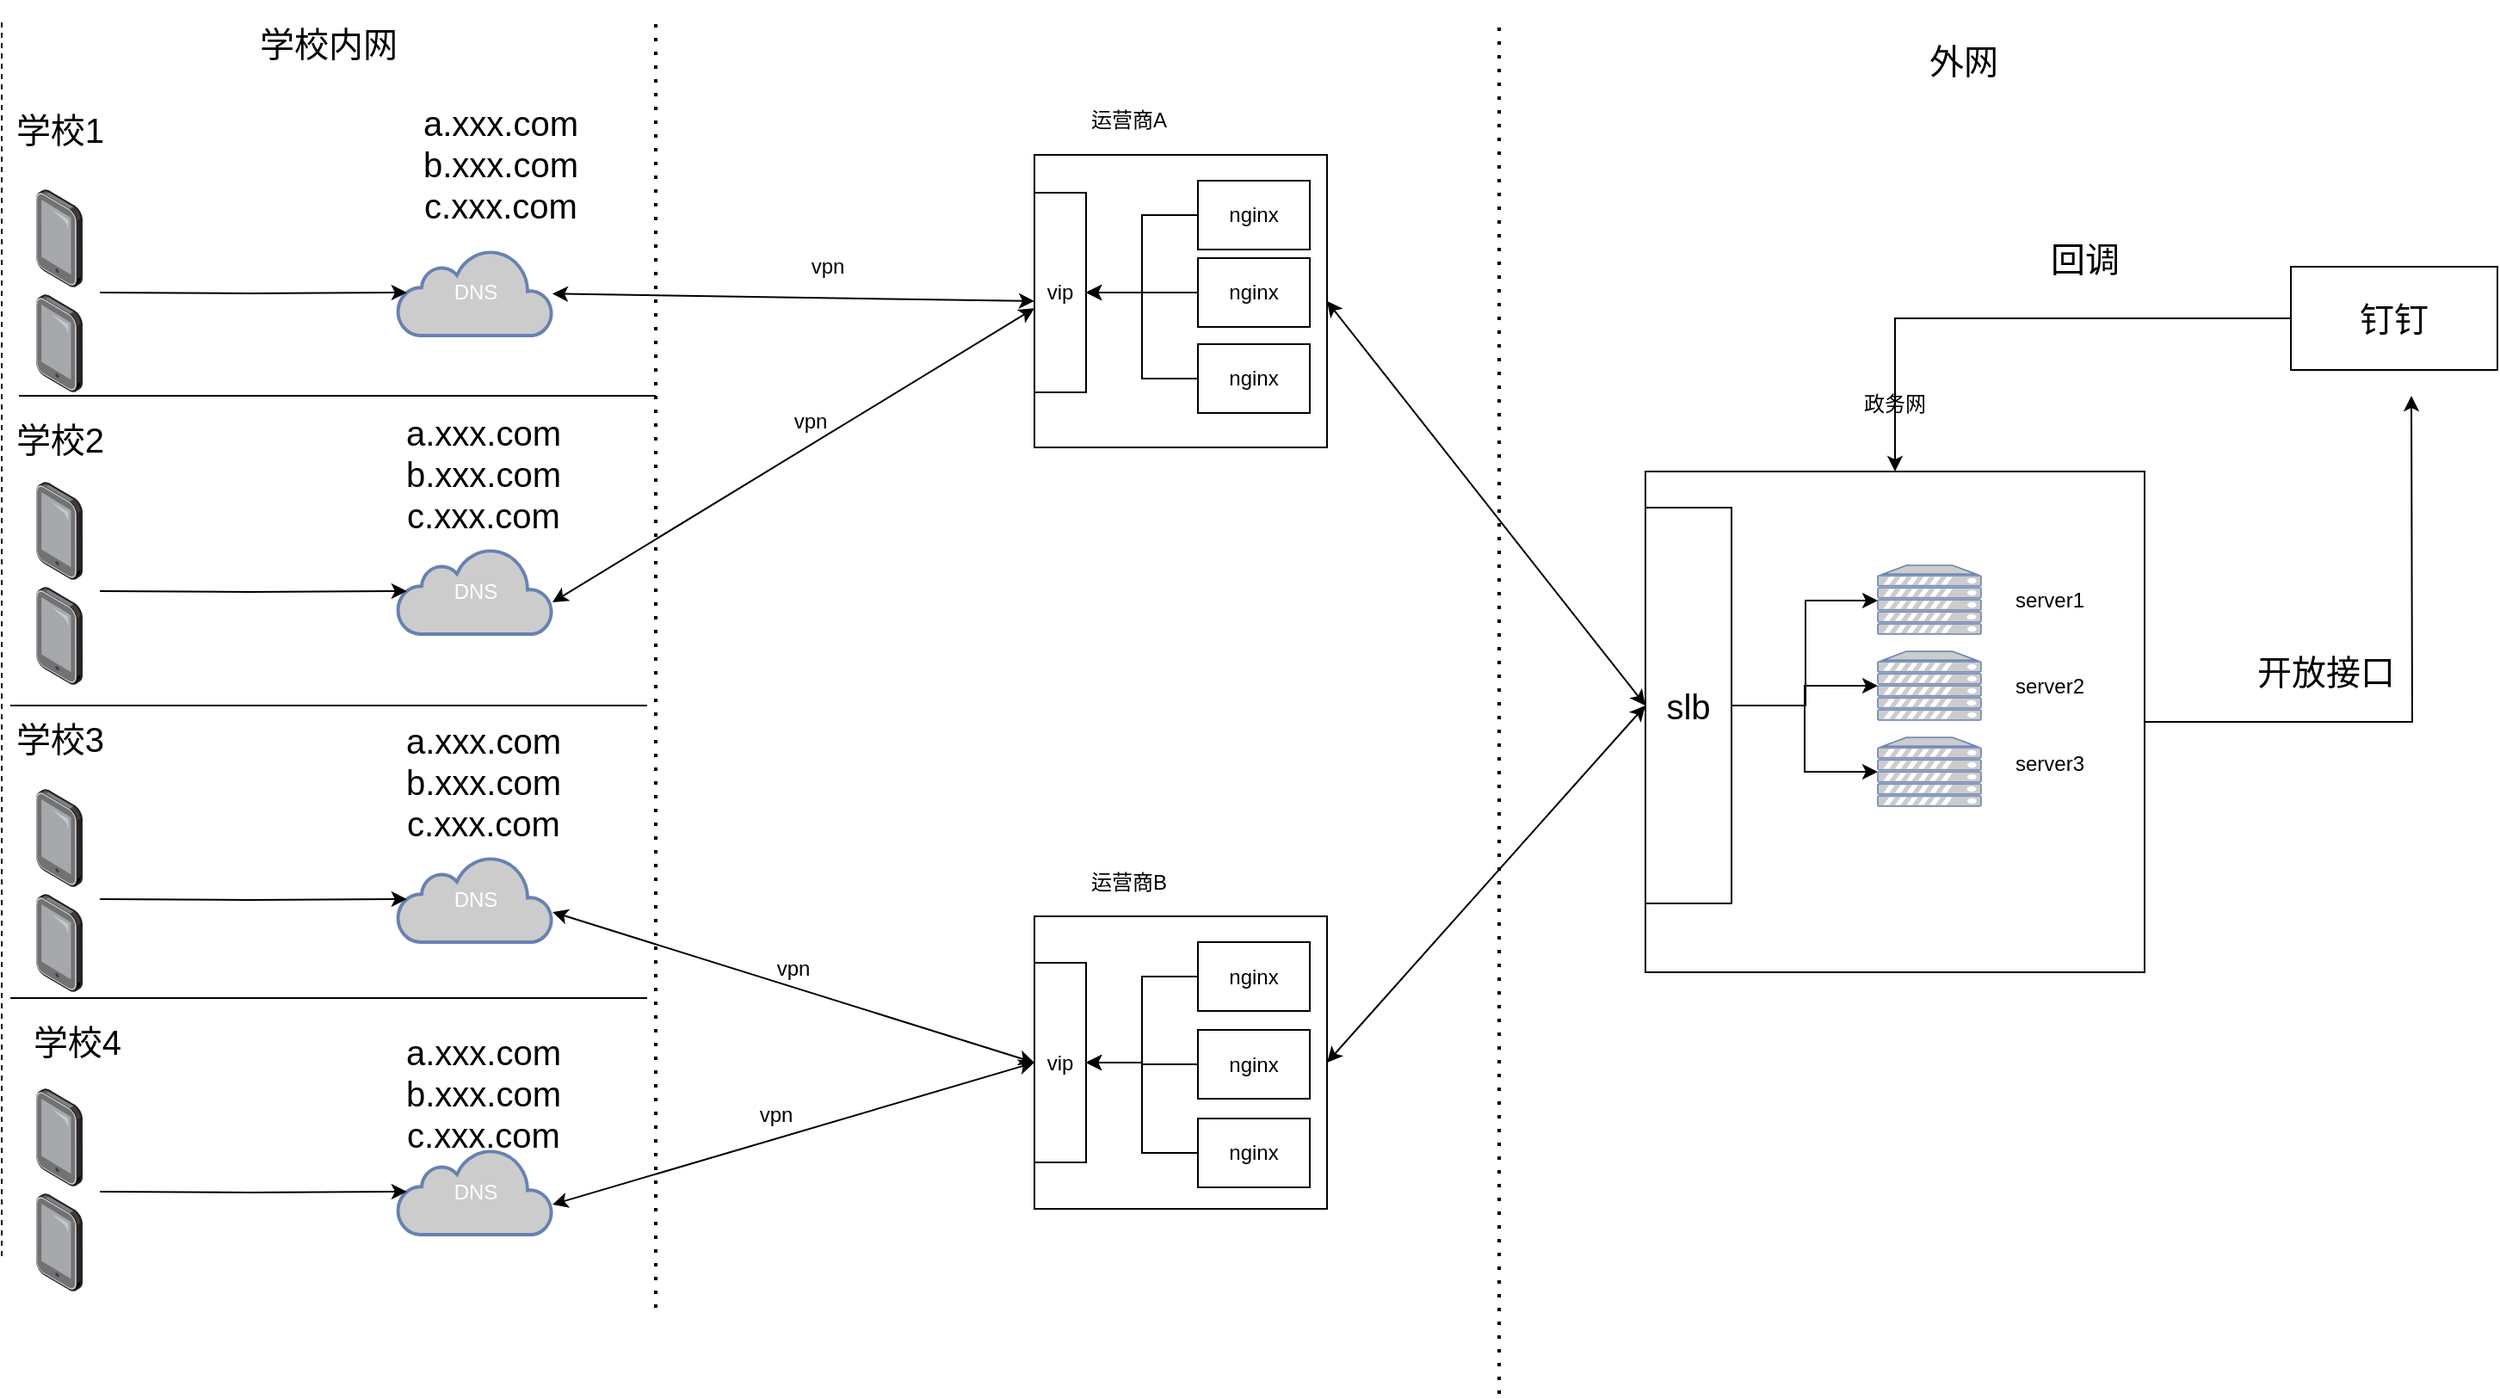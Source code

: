 <mxfile version="20.8.19" type="github">
  <diagram name="第 1 页" id="-a2cajlcUVzWi9H27ka_">
    <mxGraphModel dx="2265" dy="764" grid="1" gridSize="10" guides="1" tooltips="1" connect="1" arrows="1" fold="1" page="1" pageScale="1" pageWidth="827" pageHeight="1169" math="0" shadow="0">
      <root>
        <mxCell id="0" />
        <mxCell id="1" parent="0" />
        <mxCell id="5XkQjtwtMUVPwkuHvZPp-11" value="" style="whiteSpace=wrap;html=1;aspect=fixed;" vertex="1" parent="1">
          <mxGeometry x="280" y="90" width="170" height="170" as="geometry" />
        </mxCell>
        <mxCell id="5XkQjtwtMUVPwkuHvZPp-12" value="运营商A" style="text;html=1;strokeColor=none;fillColor=none;align=center;verticalAlign=middle;whiteSpace=wrap;rounded=0;" vertex="1" parent="1">
          <mxGeometry x="305" y="55" width="60" height="30" as="geometry" />
        </mxCell>
        <mxCell id="5XkQjtwtMUVPwkuHvZPp-13" value="" style="endArrow=none;dashed=1;html=1;dashPattern=1 3;strokeWidth=2;rounded=0;" edge="1" parent="1">
          <mxGeometry width="50" height="50" relative="1" as="geometry">
            <mxPoint x="60" y="760" as="sourcePoint" />
            <mxPoint x="60" y="10" as="targetPoint" />
          </mxGeometry>
        </mxCell>
        <mxCell id="5XkQjtwtMUVPwkuHvZPp-17" value="&lt;font style=&quot;font-size: 20px;&quot;&gt;学校内网&lt;/font&gt;" style="text;html=1;strokeColor=none;fillColor=none;align=center;verticalAlign=middle;whiteSpace=wrap;rounded=0;" vertex="1" parent="1">
          <mxGeometry x="-190" y="10" width="120" height="30" as="geometry" />
        </mxCell>
        <mxCell id="5XkQjtwtMUVPwkuHvZPp-54" value="" style="edgeStyle=orthogonalEdgeStyle;rounded=0;orthogonalLoop=1;jettySize=auto;html=1;" edge="1" parent="1" source="5XkQjtwtMUVPwkuHvZPp-22" target="5XkQjtwtMUVPwkuHvZPp-53">
          <mxGeometry relative="1" as="geometry" />
        </mxCell>
        <mxCell id="5XkQjtwtMUVPwkuHvZPp-22" value="nginx" style="rounded=0;whiteSpace=wrap;html=1;" vertex="1" parent="1">
          <mxGeometry x="375" y="105" width="65" height="40" as="geometry" />
        </mxCell>
        <mxCell id="5XkQjtwtMUVPwkuHvZPp-55" value="" style="edgeStyle=orthogonalEdgeStyle;rounded=0;orthogonalLoop=1;jettySize=auto;html=1;" edge="1" parent="1" source="5XkQjtwtMUVPwkuHvZPp-23" target="5XkQjtwtMUVPwkuHvZPp-53">
          <mxGeometry relative="1" as="geometry" />
        </mxCell>
        <mxCell id="5XkQjtwtMUVPwkuHvZPp-23" value="nginx" style="rounded=0;whiteSpace=wrap;html=1;" vertex="1" parent="1">
          <mxGeometry x="375" y="150" width="65" height="40" as="geometry" />
        </mxCell>
        <mxCell id="5XkQjtwtMUVPwkuHvZPp-56" value="" style="edgeStyle=orthogonalEdgeStyle;rounded=0;orthogonalLoop=1;jettySize=auto;html=1;" edge="1" parent="1" source="5XkQjtwtMUVPwkuHvZPp-24" target="5XkQjtwtMUVPwkuHvZPp-53">
          <mxGeometry relative="1" as="geometry" />
        </mxCell>
        <mxCell id="5XkQjtwtMUVPwkuHvZPp-24" value="nginx" style="rounded=0;whiteSpace=wrap;html=1;" vertex="1" parent="1">
          <mxGeometry x="375" y="200" width="65" height="40" as="geometry" />
        </mxCell>
        <mxCell id="5XkQjtwtMUVPwkuHvZPp-36" value="DNS" style="html=1;outlineConnect=0;fillColor=#CCCCCC;strokeColor=#6881B3;gradientColor=none;gradientDirection=north;strokeWidth=2;shape=mxgraph.networks.cloud;fontColor=#ffffff;" vertex="1" parent="1">
          <mxGeometry x="-90" y="145" width="90" height="50" as="geometry" />
        </mxCell>
        <mxCell id="5XkQjtwtMUVPwkuHvZPp-39" value="" style="endArrow=classic;startArrow=classic;html=1;rounded=0;entryX=0;entryY=0.5;entryDx=0;entryDy=0;" edge="1" parent="1" source="5XkQjtwtMUVPwkuHvZPp-36" target="5XkQjtwtMUVPwkuHvZPp-11">
          <mxGeometry width="50" height="50" relative="1" as="geometry">
            <mxPoint x="60" y="410" as="sourcePoint" />
            <mxPoint x="110" y="360" as="targetPoint" />
          </mxGeometry>
        </mxCell>
        <mxCell id="5XkQjtwtMUVPwkuHvZPp-42" value="vpn" style="text;html=1;strokeColor=none;fillColor=none;align=center;verticalAlign=middle;whiteSpace=wrap;rounded=0;" vertex="1" parent="1">
          <mxGeometry x="130" y="140" width="60" height="30" as="geometry" />
        </mxCell>
        <mxCell id="5XkQjtwtMUVPwkuHvZPp-98" style="edgeStyle=orthogonalEdgeStyle;rounded=0;orthogonalLoop=1;jettySize=auto;html=1;fontSize=20;" edge="1" parent="1" source="5XkQjtwtMUVPwkuHvZPp-49">
          <mxGeometry relative="1" as="geometry">
            <mxPoint x="1080" y="230" as="targetPoint" />
          </mxGeometry>
        </mxCell>
        <mxCell id="5XkQjtwtMUVPwkuHvZPp-49" value="" style="rounded=0;whiteSpace=wrap;html=1;" vertex="1" parent="1">
          <mxGeometry x="635" y="274" width="290" height="291" as="geometry" />
        </mxCell>
        <mxCell id="5XkQjtwtMUVPwkuHvZPp-50" value="" style="endArrow=none;dashed=1;html=1;dashPattern=1 3;strokeWidth=2;rounded=0;" edge="1" parent="1">
          <mxGeometry width="50" height="50" relative="1" as="geometry">
            <mxPoint x="550" y="810" as="sourcePoint" />
            <mxPoint x="550" y="10" as="targetPoint" />
          </mxGeometry>
        </mxCell>
        <mxCell id="5XkQjtwtMUVPwkuHvZPp-51" value="政务网" style="text;html=1;strokeColor=none;fillColor=none;align=center;verticalAlign=middle;whiteSpace=wrap;rounded=0;" vertex="1" parent="1">
          <mxGeometry x="750" y="220" width="60" height="30" as="geometry" />
        </mxCell>
        <mxCell id="5XkQjtwtMUVPwkuHvZPp-52" value="&lt;font style=&quot;font-size: 20px;&quot;&gt;外网&lt;/font&gt;" style="text;html=1;strokeColor=none;fillColor=none;align=center;verticalAlign=middle;whiteSpace=wrap;rounded=0;" vertex="1" parent="1">
          <mxGeometry x="670" width="300" height="70" as="geometry" />
        </mxCell>
        <mxCell id="5XkQjtwtMUVPwkuHvZPp-53" value="vip" style="rounded=0;whiteSpace=wrap;html=1;" vertex="1" parent="1">
          <mxGeometry x="280" y="112" width="30" height="116" as="geometry" />
        </mxCell>
        <mxCell id="5XkQjtwtMUVPwkuHvZPp-77" value="" style="endArrow=classic;startArrow=classic;html=1;rounded=0;exitX=1;exitY=0.5;exitDx=0;exitDy=0;entryX=0;entryY=0.5;entryDx=0;entryDy=0;" edge="1" parent="1" source="5XkQjtwtMUVPwkuHvZPp-11" target="5XkQjtwtMUVPwkuHvZPp-92">
          <mxGeometry width="50" height="50" relative="1" as="geometry">
            <mxPoint x="580" y="430" as="sourcePoint" />
            <mxPoint x="630" y="380" as="targetPoint" />
          </mxGeometry>
        </mxCell>
        <mxCell id="5XkQjtwtMUVPwkuHvZPp-78" value="" style="endArrow=classic;startArrow=classic;html=1;rounded=0;exitX=1;exitY=0.5;exitDx=0;exitDy=0;entryX=0;entryY=0.5;entryDx=0;entryDy=0;" edge="1" parent="1" source="5XkQjtwtMUVPwkuHvZPp-118" target="5XkQjtwtMUVPwkuHvZPp-92">
          <mxGeometry width="50" height="50" relative="1" as="geometry">
            <mxPoint x="461.02" y="394.03" as="sourcePoint" />
            <mxPoint x="630" y="390" as="targetPoint" />
          </mxGeometry>
        </mxCell>
        <mxCell id="5XkQjtwtMUVPwkuHvZPp-80" value="" style="fontColor=#0066CC;verticalAlign=top;verticalLabelPosition=bottom;labelPosition=center;align=center;html=1;outlineConnect=0;fillColor=#CCCCCC;strokeColor=#6881B3;gradientColor=none;gradientDirection=north;strokeWidth=2;shape=mxgraph.networks.server;" vertex="1" parent="1">
          <mxGeometry x="770" y="328.5" width="60" height="40" as="geometry" />
        </mxCell>
        <mxCell id="5XkQjtwtMUVPwkuHvZPp-81" value="" style="fontColor=#0066CC;verticalAlign=top;verticalLabelPosition=bottom;labelPosition=center;align=center;html=1;outlineConnect=0;fillColor=#CCCCCC;strokeColor=#6881B3;gradientColor=none;gradientDirection=north;strokeWidth=2;shape=mxgraph.networks.server;" vertex="1" parent="1">
          <mxGeometry x="770" y="378.5" width="60" height="40" as="geometry" />
        </mxCell>
        <mxCell id="5XkQjtwtMUVPwkuHvZPp-82" value="" style="fontColor=#0066CC;verticalAlign=top;verticalLabelPosition=bottom;labelPosition=center;align=center;html=1;outlineConnect=0;fillColor=#CCCCCC;strokeColor=#6881B3;gradientColor=none;gradientDirection=north;strokeWidth=2;shape=mxgraph.networks.server;" vertex="1" parent="1">
          <mxGeometry x="770" y="428.5" width="60" height="40" as="geometry" />
        </mxCell>
        <mxCell id="5XkQjtwtMUVPwkuHvZPp-83" value="server1" style="text;html=1;strokeColor=none;fillColor=none;align=center;verticalAlign=middle;whiteSpace=wrap;rounded=0;" vertex="1" parent="1">
          <mxGeometry x="840" y="333.5" width="60" height="30" as="geometry" />
        </mxCell>
        <mxCell id="5XkQjtwtMUVPwkuHvZPp-84" value="server3" style="text;html=1;strokeColor=none;fillColor=none;align=center;verticalAlign=middle;whiteSpace=wrap;rounded=0;" vertex="1" parent="1">
          <mxGeometry x="840" y="428.5" width="60" height="30" as="geometry" />
        </mxCell>
        <mxCell id="5XkQjtwtMUVPwkuHvZPp-85" value="server2" style="text;html=1;strokeColor=none;fillColor=none;align=center;verticalAlign=middle;whiteSpace=wrap;rounded=0;" vertex="1" parent="1">
          <mxGeometry x="840" y="383.5" width="60" height="30" as="geometry" />
        </mxCell>
        <mxCell id="5XkQjtwtMUVPwkuHvZPp-100" style="edgeStyle=orthogonalEdgeStyle;rounded=0;orthogonalLoop=1;jettySize=auto;html=1;entryX=0.06;entryY=0.5;entryDx=0;entryDy=0;entryPerimeter=0;fontSize=20;" edge="1" parent="1" target="5XkQjtwtMUVPwkuHvZPp-36">
          <mxGeometry relative="1" as="geometry">
            <mxPoint x="-263" y="170" as="sourcePoint" />
          </mxGeometry>
        </mxCell>
        <mxCell id="5XkQjtwtMUVPwkuHvZPp-110" style="edgeStyle=orthogonalEdgeStyle;rounded=0;orthogonalLoop=1;jettySize=auto;html=1;fontSize=20;" edge="1" parent="1" source="5XkQjtwtMUVPwkuHvZPp-92" target="5XkQjtwtMUVPwkuHvZPp-80">
          <mxGeometry relative="1" as="geometry">
            <Array as="points">
              <mxPoint x="728" y="410" />
              <mxPoint x="728" y="349" />
            </Array>
          </mxGeometry>
        </mxCell>
        <mxCell id="5XkQjtwtMUVPwkuHvZPp-113" style="edgeStyle=orthogonalEdgeStyle;rounded=0;orthogonalLoop=1;jettySize=auto;html=1;exitX=1;exitY=0.5;exitDx=0;exitDy=0;fontSize=20;" edge="1" parent="1" source="5XkQjtwtMUVPwkuHvZPp-92" target="5XkQjtwtMUVPwkuHvZPp-82">
          <mxGeometry relative="1" as="geometry" />
        </mxCell>
        <mxCell id="5XkQjtwtMUVPwkuHvZPp-114" style="edgeStyle=orthogonalEdgeStyle;rounded=0;orthogonalLoop=1;jettySize=auto;html=1;fontSize=20;" edge="1" parent="1" source="5XkQjtwtMUVPwkuHvZPp-92" target="5XkQjtwtMUVPwkuHvZPp-81">
          <mxGeometry relative="1" as="geometry" />
        </mxCell>
        <mxCell id="5XkQjtwtMUVPwkuHvZPp-92" value="slb" style="rounded=0;whiteSpace=wrap;html=1;fontSize=20;" vertex="1" parent="1">
          <mxGeometry x="635" y="295" width="50" height="230" as="geometry" />
        </mxCell>
        <mxCell id="5XkQjtwtMUVPwkuHvZPp-96" style="edgeStyle=orthogonalEdgeStyle;rounded=0;orthogonalLoop=1;jettySize=auto;html=1;fontSize=20;" edge="1" parent="1" source="5XkQjtwtMUVPwkuHvZPp-93" target="5XkQjtwtMUVPwkuHvZPp-49">
          <mxGeometry relative="1" as="geometry" />
        </mxCell>
        <mxCell id="5XkQjtwtMUVPwkuHvZPp-93" value="钉钉" style="rounded=0;whiteSpace=wrap;html=1;fontSize=20;" vertex="1" parent="1">
          <mxGeometry x="1010" y="155" width="120" height="60" as="geometry" />
        </mxCell>
        <mxCell id="5XkQjtwtMUVPwkuHvZPp-97" value="回调" style="text;html=1;align=center;verticalAlign=middle;resizable=0;points=[];autosize=1;strokeColor=none;fillColor=none;fontSize=20;" vertex="1" parent="1">
          <mxGeometry x="860" y="130" width="60" height="40" as="geometry" />
        </mxCell>
        <mxCell id="5XkQjtwtMUVPwkuHvZPp-99" value="开放接口" style="text;html=1;align=center;verticalAlign=middle;resizable=0;points=[];autosize=1;strokeColor=none;fillColor=none;fontSize=20;" vertex="1" parent="1">
          <mxGeometry x="980" y="370" width="100" height="40" as="geometry" />
        </mxCell>
        <mxCell id="5XkQjtwtMUVPwkuHvZPp-101" value="DNS" style="html=1;outlineConnect=0;fillColor=#CCCCCC;strokeColor=#6881B3;gradientColor=none;gradientDirection=north;strokeWidth=2;shape=mxgraph.networks.cloud;fontColor=#ffffff;" vertex="1" parent="1">
          <mxGeometry x="-90" y="318.5" width="90" height="50" as="geometry" />
        </mxCell>
        <mxCell id="5XkQjtwtMUVPwkuHvZPp-102" style="edgeStyle=orthogonalEdgeStyle;rounded=0;orthogonalLoop=1;jettySize=auto;html=1;entryX=0.06;entryY=0.5;entryDx=0;entryDy=0;entryPerimeter=0;fontSize=20;" edge="1" parent="1" target="5XkQjtwtMUVPwkuHvZPp-101">
          <mxGeometry relative="1" as="geometry">
            <mxPoint x="-263" y="343.5" as="sourcePoint" />
          </mxGeometry>
        </mxCell>
        <mxCell id="5XkQjtwtMUVPwkuHvZPp-104" value="DNS" style="html=1;outlineConnect=0;fillColor=#CCCCCC;strokeColor=#6881B3;gradientColor=none;gradientDirection=north;strokeWidth=2;shape=mxgraph.networks.cloud;fontColor=#ffffff;" vertex="1" parent="1">
          <mxGeometry x="-90" y="497.5" width="90" height="50" as="geometry" />
        </mxCell>
        <mxCell id="5XkQjtwtMUVPwkuHvZPp-105" style="edgeStyle=orthogonalEdgeStyle;rounded=0;orthogonalLoop=1;jettySize=auto;html=1;entryX=0.06;entryY=0.5;entryDx=0;entryDy=0;entryPerimeter=0;fontSize=20;" edge="1" parent="1" target="5XkQjtwtMUVPwkuHvZPp-104">
          <mxGeometry relative="1" as="geometry">
            <mxPoint x="-263" y="522.5" as="sourcePoint" />
          </mxGeometry>
        </mxCell>
        <mxCell id="5XkQjtwtMUVPwkuHvZPp-107" value="" style="endArrow=none;html=1;rounded=0;fontSize=20;" edge="1" parent="1">
          <mxGeometry width="50" height="50" relative="1" as="geometry">
            <mxPoint x="-315" y="410" as="sourcePoint" />
            <mxPoint x="55" y="410" as="targetPoint" />
          </mxGeometry>
        </mxCell>
        <mxCell id="5XkQjtwtMUVPwkuHvZPp-108" value="" style="endArrow=none;html=1;rounded=0;fontSize=20;" edge="1" parent="1">
          <mxGeometry width="50" height="50" relative="1" as="geometry">
            <mxPoint x="-310" y="230" as="sourcePoint" />
            <mxPoint x="60" y="230" as="targetPoint" />
          </mxGeometry>
        </mxCell>
        <mxCell id="5XkQjtwtMUVPwkuHvZPp-109" value="" style="endArrow=none;dashed=1;html=1;rounded=0;fontSize=20;" edge="1" parent="1">
          <mxGeometry width="50" height="50" relative="1" as="geometry">
            <mxPoint x="-320" y="730" as="sourcePoint" />
            <mxPoint x="-320" y="10" as="targetPoint" />
          </mxGeometry>
        </mxCell>
        <mxCell id="5XkQjtwtMUVPwkuHvZPp-115" value="a.xxx.com&lt;br&gt;b.xxx.com&lt;br&gt;c.xxx.com" style="text;html=1;strokeColor=none;fillColor=none;align=center;verticalAlign=middle;whiteSpace=wrap;rounded=0;fontSize=20;" vertex="1" parent="1">
          <mxGeometry x="-60" y="80" width="60" height="30" as="geometry" />
        </mxCell>
        <mxCell id="5XkQjtwtMUVPwkuHvZPp-118" value="" style="whiteSpace=wrap;html=1;aspect=fixed;" vertex="1" parent="1">
          <mxGeometry x="280" y="532.5" width="170" height="170" as="geometry" />
        </mxCell>
        <mxCell id="5XkQjtwtMUVPwkuHvZPp-119" value="运营商B" style="text;html=1;strokeColor=none;fillColor=none;align=center;verticalAlign=middle;whiteSpace=wrap;rounded=0;" vertex="1" parent="1">
          <mxGeometry x="305" y="497.5" width="60" height="30" as="geometry" />
        </mxCell>
        <mxCell id="5XkQjtwtMUVPwkuHvZPp-120" value="" style="edgeStyle=orthogonalEdgeStyle;rounded=0;orthogonalLoop=1;jettySize=auto;html=1;" edge="1" parent="1" source="5XkQjtwtMUVPwkuHvZPp-121" target="5XkQjtwtMUVPwkuHvZPp-126">
          <mxGeometry relative="1" as="geometry" />
        </mxCell>
        <mxCell id="5XkQjtwtMUVPwkuHvZPp-121" value="nginx" style="rounded=0;whiteSpace=wrap;html=1;" vertex="1" parent="1">
          <mxGeometry x="375" y="547.5" width="65" height="40" as="geometry" />
        </mxCell>
        <mxCell id="5XkQjtwtMUVPwkuHvZPp-122" value="" style="edgeStyle=orthogonalEdgeStyle;rounded=0;orthogonalLoop=1;jettySize=auto;html=1;" edge="1" parent="1" source="5XkQjtwtMUVPwkuHvZPp-123" target="5XkQjtwtMUVPwkuHvZPp-126">
          <mxGeometry relative="1" as="geometry" />
        </mxCell>
        <mxCell id="5XkQjtwtMUVPwkuHvZPp-123" value="nginx" style="rounded=0;whiteSpace=wrap;html=1;" vertex="1" parent="1">
          <mxGeometry x="375" y="598.5" width="65" height="40" as="geometry" />
        </mxCell>
        <mxCell id="5XkQjtwtMUVPwkuHvZPp-124" value="" style="edgeStyle=orthogonalEdgeStyle;rounded=0;orthogonalLoop=1;jettySize=auto;html=1;" edge="1" parent="1" source="5XkQjtwtMUVPwkuHvZPp-125" target="5XkQjtwtMUVPwkuHvZPp-126">
          <mxGeometry relative="1" as="geometry" />
        </mxCell>
        <mxCell id="5XkQjtwtMUVPwkuHvZPp-125" value="nginx" style="rounded=0;whiteSpace=wrap;html=1;" vertex="1" parent="1">
          <mxGeometry x="375" y="650" width="65" height="40" as="geometry" />
        </mxCell>
        <mxCell id="5XkQjtwtMUVPwkuHvZPp-126" value="vip" style="rounded=0;whiteSpace=wrap;html=1;" vertex="1" parent="1">
          <mxGeometry x="280" y="559.5" width="30" height="116" as="geometry" />
        </mxCell>
        <mxCell id="5XkQjtwtMUVPwkuHvZPp-141" value="DNS" style="html=1;outlineConnect=0;fillColor=#CCCCCC;strokeColor=#6881B3;gradientColor=none;gradientDirection=north;strokeWidth=2;shape=mxgraph.networks.cloud;fontColor=#ffffff;" vertex="1" parent="1">
          <mxGeometry x="-90" y="667.5" width="90" height="50" as="geometry" />
        </mxCell>
        <mxCell id="5XkQjtwtMUVPwkuHvZPp-142" style="edgeStyle=orthogonalEdgeStyle;rounded=0;orthogonalLoop=1;jettySize=auto;html=1;entryX=0.06;entryY=0.5;entryDx=0;entryDy=0;entryPerimeter=0;fontSize=20;" edge="1" parent="1" target="5XkQjtwtMUVPwkuHvZPp-141">
          <mxGeometry relative="1" as="geometry">
            <mxPoint x="-263" y="692.5" as="sourcePoint" />
          </mxGeometry>
        </mxCell>
        <mxCell id="5XkQjtwtMUVPwkuHvZPp-144" value="" style="endArrow=none;html=1;rounded=0;fontSize=20;" edge="1" parent="1">
          <mxGeometry width="50" height="50" relative="1" as="geometry">
            <mxPoint x="-315" y="580" as="sourcePoint" />
            <mxPoint x="55" y="580" as="targetPoint" />
          </mxGeometry>
        </mxCell>
        <mxCell id="5XkQjtwtMUVPwkuHvZPp-146" value="" style="endArrow=classic;startArrow=classic;html=1;rounded=0;fontSize=20;" edge="1" parent="1" target="5XkQjtwtMUVPwkuHvZPp-53">
          <mxGeometry width="50" height="50" relative="1" as="geometry">
            <mxPoint y="350" as="sourcePoint" />
            <mxPoint x="270" y="180" as="targetPoint" />
          </mxGeometry>
        </mxCell>
        <mxCell id="5XkQjtwtMUVPwkuHvZPp-147" value="vpn" style="text;html=1;strokeColor=none;fillColor=none;align=center;verticalAlign=middle;whiteSpace=wrap;rounded=0;" vertex="1" parent="1">
          <mxGeometry x="120" y="230" width="60" height="30" as="geometry" />
        </mxCell>
        <mxCell id="5XkQjtwtMUVPwkuHvZPp-148" value="" style="endArrow=classic;startArrow=classic;html=1;rounded=0;fontSize=20;entryX=0;entryY=0.5;entryDx=0;entryDy=0;" edge="1" parent="1" target="5XkQjtwtMUVPwkuHvZPp-126">
          <mxGeometry width="50" height="50" relative="1" as="geometry">
            <mxPoint y="530" as="sourcePoint" />
            <mxPoint x="50" y="480" as="targetPoint" />
          </mxGeometry>
        </mxCell>
        <mxCell id="5XkQjtwtMUVPwkuHvZPp-149" value="" style="endArrow=classic;startArrow=classic;html=1;rounded=0;fontSize=20;entryX=0;entryY=0.5;entryDx=0;entryDy=0;" edge="1" parent="1" target="5XkQjtwtMUVPwkuHvZPp-126">
          <mxGeometry width="50" height="50" relative="1" as="geometry">
            <mxPoint y="700" as="sourcePoint" />
            <mxPoint x="50" y="650" as="targetPoint" />
          </mxGeometry>
        </mxCell>
        <mxCell id="5XkQjtwtMUVPwkuHvZPp-150" value="vpn" style="text;html=1;strokeColor=none;fillColor=none;align=center;verticalAlign=middle;whiteSpace=wrap;rounded=0;" vertex="1" parent="1">
          <mxGeometry x="110" y="547.5" width="60" height="30" as="geometry" />
        </mxCell>
        <mxCell id="5XkQjtwtMUVPwkuHvZPp-151" value="vpn" style="text;html=1;strokeColor=none;fillColor=none;align=center;verticalAlign=middle;whiteSpace=wrap;rounded=0;" vertex="1" parent="1">
          <mxGeometry x="100" y="632.5" width="60" height="30" as="geometry" />
        </mxCell>
        <mxCell id="5XkQjtwtMUVPwkuHvZPp-152" value="a.xxx.com&lt;br&gt;b.xxx.com&lt;br&gt;c.xxx.com" style="text;html=1;strokeColor=none;fillColor=none;align=center;verticalAlign=middle;whiteSpace=wrap;rounded=0;fontSize=20;" vertex="1" parent="1">
          <mxGeometry x="-70" y="438.5" width="60" height="30" as="geometry" />
        </mxCell>
        <mxCell id="5XkQjtwtMUVPwkuHvZPp-153" value="a.xxx.com&lt;br&gt;b.xxx.com&lt;br&gt;c.xxx.com" style="text;html=1;strokeColor=none;fillColor=none;align=center;verticalAlign=middle;whiteSpace=wrap;rounded=0;fontSize=20;" vertex="1" parent="1">
          <mxGeometry x="-70" y="260" width="60" height="30" as="geometry" />
        </mxCell>
        <mxCell id="5XkQjtwtMUVPwkuHvZPp-154" value="a.xxx.com&lt;br&gt;b.xxx.com&lt;br&gt;c.xxx.com" style="text;html=1;strokeColor=none;fillColor=none;align=center;verticalAlign=middle;whiteSpace=wrap;rounded=0;fontSize=20;" vertex="1" parent="1">
          <mxGeometry x="-70" y="620" width="60" height="30" as="geometry" />
        </mxCell>
        <mxCell id="5XkQjtwtMUVPwkuHvZPp-155" value="学校1" style="text;html=1;strokeColor=none;fillColor=none;align=center;verticalAlign=middle;whiteSpace=wrap;rounded=0;fontSize=20;" vertex="1" parent="1">
          <mxGeometry x="-316.5" y="60" width="60" height="30" as="geometry" />
        </mxCell>
        <mxCell id="5XkQjtwtMUVPwkuHvZPp-156" value="学校4" style="text;html=1;strokeColor=none;fillColor=none;align=center;verticalAlign=middle;whiteSpace=wrap;rounded=0;fontSize=20;" vertex="1" parent="1">
          <mxGeometry x="-306.5" y="590" width="60" height="30" as="geometry" />
        </mxCell>
        <mxCell id="5XkQjtwtMUVPwkuHvZPp-157" value="学校3" style="text;html=1;strokeColor=none;fillColor=none;align=center;verticalAlign=middle;whiteSpace=wrap;rounded=0;fontSize=20;" vertex="1" parent="1">
          <mxGeometry x="-316.5" y="413.5" width="60" height="30" as="geometry" />
        </mxCell>
        <mxCell id="5XkQjtwtMUVPwkuHvZPp-158" value="学校2" style="text;html=1;strokeColor=none;fillColor=none;align=center;verticalAlign=middle;whiteSpace=wrap;rounded=0;fontSize=20;" vertex="1" parent="1">
          <mxGeometry x="-316.5" y="240" width="60" height="30" as="geometry" />
        </mxCell>
        <mxCell id="5XkQjtwtMUVPwkuHvZPp-159" value="" style="points=[];aspect=fixed;html=1;align=center;shadow=0;dashed=0;image;image=img/lib/allied_telesis/computer_and_terminals/Tablet.svg;fontSize=20;" vertex="1" parent="1">
          <mxGeometry x="-300" y="110" width="27" height="57" as="geometry" />
        </mxCell>
        <mxCell id="5XkQjtwtMUVPwkuHvZPp-160" value="" style="points=[];aspect=fixed;html=1;align=center;shadow=0;dashed=0;image;image=img/lib/allied_telesis/computer_and_terminals/Tablet.svg;fontSize=20;" vertex="1" parent="1">
          <mxGeometry x="-300" y="171" width="27" height="57" as="geometry" />
        </mxCell>
        <mxCell id="5XkQjtwtMUVPwkuHvZPp-162" value="" style="points=[];aspect=fixed;html=1;align=center;shadow=0;dashed=0;image;image=img/lib/allied_telesis/computer_and_terminals/Tablet.svg;fontSize=20;" vertex="1" parent="1">
          <mxGeometry x="-300" y="280" width="27" height="57" as="geometry" />
        </mxCell>
        <mxCell id="5XkQjtwtMUVPwkuHvZPp-163" value="" style="points=[];aspect=fixed;html=1;align=center;shadow=0;dashed=0;image;image=img/lib/allied_telesis/computer_and_terminals/Tablet.svg;fontSize=20;" vertex="1" parent="1">
          <mxGeometry x="-300" y="341" width="27" height="57" as="geometry" />
        </mxCell>
        <mxCell id="5XkQjtwtMUVPwkuHvZPp-164" value="" style="points=[];aspect=fixed;html=1;align=center;shadow=0;dashed=0;image;image=img/lib/allied_telesis/computer_and_terminals/Tablet.svg;fontSize=20;" vertex="1" parent="1">
          <mxGeometry x="-300" y="458.5" width="27" height="57" as="geometry" />
        </mxCell>
        <mxCell id="5XkQjtwtMUVPwkuHvZPp-165" value="" style="points=[];aspect=fixed;html=1;align=center;shadow=0;dashed=0;image;image=img/lib/allied_telesis/computer_and_terminals/Tablet.svg;fontSize=20;" vertex="1" parent="1">
          <mxGeometry x="-300" y="519.5" width="27" height="57" as="geometry" />
        </mxCell>
        <mxCell id="5XkQjtwtMUVPwkuHvZPp-166" value="" style="points=[];aspect=fixed;html=1;align=center;shadow=0;dashed=0;image;image=img/lib/allied_telesis/computer_and_terminals/Tablet.svg;fontSize=20;" vertex="1" parent="1">
          <mxGeometry x="-300" y="632.5" width="27" height="57" as="geometry" />
        </mxCell>
        <mxCell id="5XkQjtwtMUVPwkuHvZPp-167" value="" style="points=[];aspect=fixed;html=1;align=center;shadow=0;dashed=0;image;image=img/lib/allied_telesis/computer_and_terminals/Tablet.svg;fontSize=20;" vertex="1" parent="1">
          <mxGeometry x="-300" y="693.5" width="27" height="57" as="geometry" />
        </mxCell>
      </root>
    </mxGraphModel>
  </diagram>
</mxfile>
